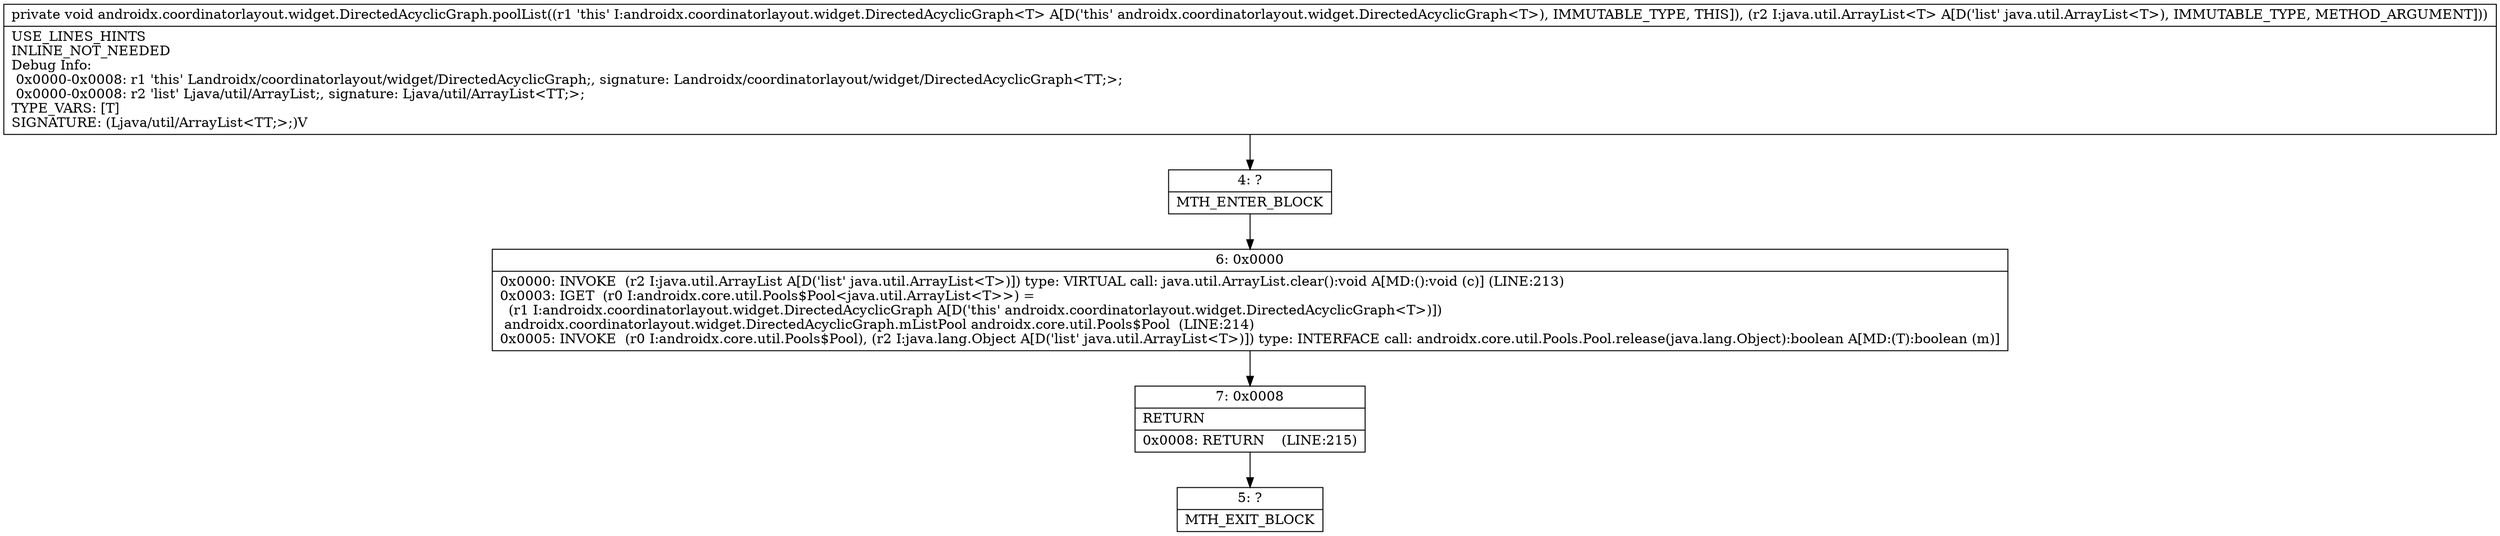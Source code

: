 digraph "CFG forandroidx.coordinatorlayout.widget.DirectedAcyclicGraph.poolList(Ljava\/util\/ArrayList;)V" {
Node_4 [shape=record,label="{4\:\ ?|MTH_ENTER_BLOCK\l}"];
Node_6 [shape=record,label="{6\:\ 0x0000|0x0000: INVOKE  (r2 I:java.util.ArrayList A[D('list' java.util.ArrayList\<T\>)]) type: VIRTUAL call: java.util.ArrayList.clear():void A[MD:():void (c)] (LINE:213)\l0x0003: IGET  (r0 I:androidx.core.util.Pools$Pool\<java.util.ArrayList\<T\>\>) = \l  (r1 I:androidx.coordinatorlayout.widget.DirectedAcyclicGraph A[D('this' androidx.coordinatorlayout.widget.DirectedAcyclicGraph\<T\>)])\l androidx.coordinatorlayout.widget.DirectedAcyclicGraph.mListPool androidx.core.util.Pools$Pool  (LINE:214)\l0x0005: INVOKE  (r0 I:androidx.core.util.Pools$Pool), (r2 I:java.lang.Object A[D('list' java.util.ArrayList\<T\>)]) type: INTERFACE call: androidx.core.util.Pools.Pool.release(java.lang.Object):boolean A[MD:(T):boolean (m)]\l}"];
Node_7 [shape=record,label="{7\:\ 0x0008|RETURN\l|0x0008: RETURN    (LINE:215)\l}"];
Node_5 [shape=record,label="{5\:\ ?|MTH_EXIT_BLOCK\l}"];
MethodNode[shape=record,label="{private void androidx.coordinatorlayout.widget.DirectedAcyclicGraph.poolList((r1 'this' I:androidx.coordinatorlayout.widget.DirectedAcyclicGraph\<T\> A[D('this' androidx.coordinatorlayout.widget.DirectedAcyclicGraph\<T\>), IMMUTABLE_TYPE, THIS]), (r2 I:java.util.ArrayList\<T\> A[D('list' java.util.ArrayList\<T\>), IMMUTABLE_TYPE, METHOD_ARGUMENT]))  | USE_LINES_HINTS\lINLINE_NOT_NEEDED\lDebug Info:\l  0x0000\-0x0008: r1 'this' Landroidx\/coordinatorlayout\/widget\/DirectedAcyclicGraph;, signature: Landroidx\/coordinatorlayout\/widget\/DirectedAcyclicGraph\<TT;\>;\l  0x0000\-0x0008: r2 'list' Ljava\/util\/ArrayList;, signature: Ljava\/util\/ArrayList\<TT;\>;\lTYPE_VARS: [T]\lSIGNATURE: (Ljava\/util\/ArrayList\<TT;\>;)V\l}"];
MethodNode -> Node_4;Node_4 -> Node_6;
Node_6 -> Node_7;
Node_7 -> Node_5;
}

